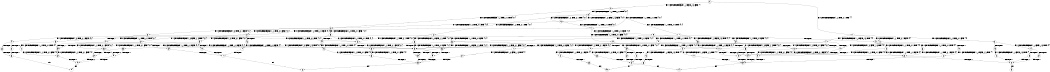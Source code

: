 digraph BCG {
size = "7, 10.5";
center = TRUE;
node [shape = circle];
0 [peripheries = 2];
0 -> 1 [label = "EX !0 !ATOMIC_EXCH_BRANCH (1, +1, TRUE, +0, 1, TRUE) !{}"];
0 -> 2 [label = "EX !1 !ATOMIC_EXCH_BRANCH (1, +0, FALSE, +1, 3, FALSE) !{}"];
1 -> 3 [label = "EX !0 !ATOMIC_EXCH_BRANCH (1, +1, TRUE, +0, 1, FALSE) !{0}"];
1 -> 4 [label = "EX !1 !ATOMIC_EXCH_BRANCH (1, +0, FALSE, +1, 3, TRUE) !{0}"];
1 -> 5 [label = "EX !0 !ATOMIC_EXCH_BRANCH (1, +1, TRUE, +0, 1, FALSE) !{0}"];
2 -> 6 [label = "EX !1 !ATOMIC_EXCH_BRANCH (1, +0, TRUE, +0, 1, TRUE) !{0, 1}"];
2 -> 7 [label = "EX !0 !ATOMIC_EXCH_BRANCH (1, +1, TRUE, +0, 1, TRUE) !{0, 1}"];
2 -> 8 [label = "EX !0 !ATOMIC_EXCH_BRANCH (1, +1, TRUE, +0, 1, TRUE) !{0, 1}"];
3 -> 9 [label = "EX !1 !ATOMIC_EXCH_BRANCH (1, +0, FALSE, +1, 3, TRUE) !{0}"];
3 -> 10 [label = "TERMINATE !0"];
4 -> 11 [label = "EX !0 !ATOMIC_EXCH_BRANCH (1, +1, TRUE, +0, 1, FALSE) !{0, 1}"];
4 -> 12 [label = "TERMINATE !1"];
4 -> 13 [label = "EX !0 !ATOMIC_EXCH_BRANCH (1, +1, TRUE, +0, 1, FALSE) !{0, 1}"];
5 -> 14 [label = "EX !1 !ATOMIC_EXCH_BRANCH (1, +0, FALSE, +1, 3, TRUE) !{0}"];
5 -> 15 [label = "TERMINATE !0"];
6 -> 16 [label = "EX !1 !ATOMIC_EXCH_BRANCH (1, +0, FALSE, +1, 3, FALSE) !{0, 1}"];
6 -> 17 [label = "EX !0 !ATOMIC_EXCH_BRANCH (1, +1, TRUE, +0, 1, TRUE) !{0, 1}"];
6 -> 18 [label = "EX !0 !ATOMIC_EXCH_BRANCH (1, +1, TRUE, +0, 1, TRUE) !{0, 1}"];
7 -> 19 [label = "EX !0 !ATOMIC_EXCH_BRANCH (1, +1, TRUE, +0, 1, FALSE) !{0, 1}"];
7 -> 20 [label = "EX !1 !ATOMIC_EXCH_BRANCH (1, +0, TRUE, +0, 1, FALSE) !{0, 1}"];
7 -> 21 [label = "EX !0 !ATOMIC_EXCH_BRANCH (1, +1, TRUE, +0, 1, FALSE) !{0, 1}"];
8 -> 22 [label = "EX !1 !ATOMIC_EXCH_BRANCH (1, +0, TRUE, +0, 1, FALSE) !{0, 1}"];
8 -> 21 [label = "EX !0 !ATOMIC_EXCH_BRANCH (1, +1, TRUE, +0, 1, FALSE) !{0, 1}"];
8 -> 23 [label = "EX !1 !ATOMIC_EXCH_BRANCH (1, +0, TRUE, +0, 1, FALSE) !{0, 1}"];
9 -> 24 [label = "TERMINATE !0"];
9 -> 25 [label = "TERMINATE !1"];
10 -> 26 [label = "EX !1 !ATOMIC_EXCH_BRANCH (1, +0, FALSE, +1, 3, TRUE) !{}"];
11 -> 24 [label = "TERMINATE !0"];
11 -> 25 [label = "TERMINATE !1"];
12 -> 27 [label = "EX !0 !ATOMIC_EXCH_BRANCH (1, +1, TRUE, +0, 1, FALSE) !{0}"];
12 -> 28 [label = "EX !0 !ATOMIC_EXCH_BRANCH (1, +1, TRUE, +0, 1, FALSE) !{0}"];
13 -> 29 [label = "TERMINATE !0"];
13 -> 30 [label = "TERMINATE !1"];
14 -> 31 [label = "TERMINATE !0"];
14 -> 32 [label = "TERMINATE !1"];
15 -> 33 [label = "EX !1 !ATOMIC_EXCH_BRANCH (1, +0, FALSE, +1, 3, TRUE) !{}"];
16 -> 6 [label = "EX !1 !ATOMIC_EXCH_BRANCH (1, +0, TRUE, +0, 1, TRUE) !{0, 1}"];
16 -> 7 [label = "EX !0 !ATOMIC_EXCH_BRANCH (1, +1, TRUE, +0, 1, TRUE) !{0, 1}"];
16 -> 8 [label = "EX !0 !ATOMIC_EXCH_BRANCH (1, +1, TRUE, +0, 1, TRUE) !{0, 1}"];
17 -> 34 [label = "EX !0 !ATOMIC_EXCH_BRANCH (1, +1, TRUE, +0, 1, FALSE) !{0, 1}"];
17 -> 35 [label = "EX !1 !ATOMIC_EXCH_BRANCH (1, +0, FALSE, +1, 3, TRUE) !{0, 1}"];
17 -> 36 [label = "EX !0 !ATOMIC_EXCH_BRANCH (1, +1, TRUE, +0, 1, FALSE) !{0, 1}"];
18 -> 37 [label = "EX !1 !ATOMIC_EXCH_BRANCH (1, +0, FALSE, +1, 3, TRUE) !{0, 1}"];
18 -> 36 [label = "EX !0 !ATOMIC_EXCH_BRANCH (1, +1, TRUE, +0, 1, FALSE) !{0, 1}"];
18 -> 38 [label = "EX !1 !ATOMIC_EXCH_BRANCH (1, +0, FALSE, +1, 3, TRUE) !{0, 1}"];
19 -> 39 [label = "EX !1 !ATOMIC_EXCH_BRANCH (1, +0, TRUE, +0, 1, FALSE) !{0, 1}"];
19 -> 40 [label = "TERMINATE !0"];
20 -> 41 [label = "EX !0 !ATOMIC_EXCH_BRANCH (1, +1, TRUE, +0, 1, TRUE) !{0, 1}"];
20 -> 42 [label = "TERMINATE !1"];
20 -> 43 [label = "EX !0 !ATOMIC_EXCH_BRANCH (1, +1, TRUE, +0, 1, TRUE) !{0, 1}"];
21 -> 44 [label = "EX !1 !ATOMIC_EXCH_BRANCH (1, +0, TRUE, +0, 1, FALSE) !{0, 1}"];
21 -> 45 [label = "EX !1 !ATOMIC_EXCH_BRANCH (1, +0, TRUE, +0, 1, FALSE) !{0, 1}"];
21 -> 46 [label = "TERMINATE !0"];
22 -> 47 [label = "EX !0 !ATOMIC_EXCH_BRANCH (1, +1, TRUE, +0, 1, TRUE) !{0, 1}"];
22 -> 48 [label = "TERMINATE !1"];
22 -> 43 [label = "EX !0 !ATOMIC_EXCH_BRANCH (1, +1, TRUE, +0, 1, TRUE) !{0, 1}"];
23 -> 43 [label = "EX !0 !ATOMIC_EXCH_BRANCH (1, +1, TRUE, +0, 1, TRUE) !{0, 1}"];
23 -> 49 [label = "TERMINATE !1"];
24 -> 50 [label = "TERMINATE !1"];
25 -> 50 [label = "TERMINATE !0"];
26 -> 50 [label = "TERMINATE !1"];
27 -> 50 [label = "TERMINATE !0"];
28 -> 51 [label = "TERMINATE !0"];
29 -> 52 [label = "TERMINATE !1"];
30 -> 52 [label = "TERMINATE !0"];
31 -> 51 [label = "TERMINATE !1"];
32 -> 51 [label = "TERMINATE !0"];
33 -> 51 [label = "TERMINATE !1"];
34 -> 53 [label = "EX !1 !ATOMIC_EXCH_BRANCH (1, +0, FALSE, +1, 3, TRUE) !{0, 1}"];
34 -> 54 [label = "TERMINATE !0"];
35 -> 11 [label = "EX !0 !ATOMIC_EXCH_BRANCH (1, +1, TRUE, +0, 1, FALSE) !{0, 1}"];
35 -> 12 [label = "TERMINATE !1"];
35 -> 13 [label = "EX !0 !ATOMIC_EXCH_BRANCH (1, +1, TRUE, +0, 1, FALSE) !{0, 1}"];
36 -> 55 [label = "EX !1 !ATOMIC_EXCH_BRANCH (1, +0, FALSE, +1, 3, TRUE) !{0, 1}"];
36 -> 56 [label = "EX !1 !ATOMIC_EXCH_BRANCH (1, +0, FALSE, +1, 3, TRUE) !{0, 1}"];
36 -> 57 [label = "TERMINATE !0"];
37 -> 58 [label = "EX !0 !ATOMIC_EXCH_BRANCH (1, +1, TRUE, +0, 1, FALSE) !{0, 1}"];
37 -> 59 [label = "TERMINATE !1"];
37 -> 13 [label = "EX !0 !ATOMIC_EXCH_BRANCH (1, +1, TRUE, +0, 1, FALSE) !{0, 1}"];
38 -> 13 [label = "EX !0 !ATOMIC_EXCH_BRANCH (1, +1, TRUE, +0, 1, FALSE) !{0, 1}"];
38 -> 60 [label = "TERMINATE !1"];
39 -> 61 [label = "TERMINATE !0"];
39 -> 62 [label = "TERMINATE !1"];
40 -> 63 [label = "EX !1 !ATOMIC_EXCH_BRANCH (1, +0, TRUE, +0, 1, FALSE) !{1}"];
40 -> 64 [label = "EX !1 !ATOMIC_EXCH_BRANCH (1, +0, TRUE, +0, 1, FALSE) !{1}"];
41 -> 11 [label = "EX !0 !ATOMIC_EXCH_BRANCH (1, +1, TRUE, +0, 1, FALSE) !{0, 1}"];
41 -> 12 [label = "TERMINATE !1"];
41 -> 13 [label = "EX !0 !ATOMIC_EXCH_BRANCH (1, +1, TRUE, +0, 1, FALSE) !{0, 1}"];
42 -> 65 [label = "EX !0 !ATOMIC_EXCH_BRANCH (1, +1, TRUE, +0, 1, TRUE) !{0}"];
42 -> 66 [label = "EX !0 !ATOMIC_EXCH_BRANCH (1, +1, TRUE, +0, 1, TRUE) !{0}"];
43 -> 13 [label = "EX !0 !ATOMIC_EXCH_BRANCH (1, +1, TRUE, +0, 1, FALSE) !{0, 1}"];
43 -> 60 [label = "TERMINATE !1"];
44 -> 67 [label = "TERMINATE !0"];
44 -> 68 [label = "TERMINATE !1"];
45 -> 69 [label = "TERMINATE !0"];
45 -> 70 [label = "TERMINATE !1"];
46 -> 71 [label = "EX !1 !ATOMIC_EXCH_BRANCH (1, +0, TRUE, +0, 1, FALSE) !{1}"];
47 -> 58 [label = "EX !0 !ATOMIC_EXCH_BRANCH (1, +1, TRUE, +0, 1, FALSE) !{0, 1}"];
47 -> 59 [label = "TERMINATE !1"];
47 -> 13 [label = "EX !0 !ATOMIC_EXCH_BRANCH (1, +1, TRUE, +0, 1, FALSE) !{0, 1}"];
48 -> 72 [label = "EX !0 !ATOMIC_EXCH_BRANCH (1, +1, TRUE, +0, 1, TRUE) !{0}"];
49 -> 73 [label = "EX !0 !ATOMIC_EXCH_BRANCH (1, +1, TRUE, +0, 1, TRUE) !{0}"];
50 -> 74 [label = "exit"];
51 -> 75 [label = "exit"];
52 -> 76 [label = "exit"];
53 -> 24 [label = "TERMINATE !0"];
53 -> 25 [label = "TERMINATE !1"];
54 -> 77 [label = "EX !1 !ATOMIC_EXCH_BRANCH (1, +0, FALSE, +1, 3, TRUE) !{1}"];
54 -> 78 [label = "EX !1 !ATOMIC_EXCH_BRANCH (1, +0, FALSE, +1, 3, TRUE) !{1}"];
55 -> 79 [label = "TERMINATE !0"];
55 -> 80 [label = "TERMINATE !1"];
56 -> 29 [label = "TERMINATE !0"];
56 -> 30 [label = "TERMINATE !1"];
57 -> 81 [label = "EX !1 !ATOMIC_EXCH_BRANCH (1, +0, FALSE, +1, 3, TRUE) !{1}"];
58 -> 79 [label = "TERMINATE !0"];
58 -> 80 [label = "TERMINATE !1"];
59 -> 82 [label = "EX !0 !ATOMIC_EXCH_BRANCH (1, +1, TRUE, +0, 1, FALSE) !{0}"];
60 -> 83 [label = "EX !0 !ATOMIC_EXCH_BRANCH (1, +1, TRUE, +0, 1, FALSE) !{0}"];
61 -> 84 [label = "TERMINATE !1"];
62 -> 84 [label = "TERMINATE !0"];
63 -> 84 [label = "TERMINATE !1"];
64 -> 85 [label = "TERMINATE !1"];
65 -> 27 [label = "EX !0 !ATOMIC_EXCH_BRANCH (1, +1, TRUE, +0, 1, FALSE) !{0}"];
65 -> 28 [label = "EX !0 !ATOMIC_EXCH_BRANCH (1, +1, TRUE, +0, 1, FALSE) !{0}"];
66 -> 28 [label = "EX !0 !ATOMIC_EXCH_BRANCH (1, +1, TRUE, +0, 1, FALSE) !{0}"];
67 -> 86 [label = "TERMINATE !1"];
68 -> 86 [label = "TERMINATE !0"];
69 -> 87 [label = "TERMINATE !1"];
70 -> 87 [label = "TERMINATE !0"];
71 -> 87 [label = "TERMINATE !1"];
72 -> 82 [label = "EX !0 !ATOMIC_EXCH_BRANCH (1, +1, TRUE, +0, 1, FALSE) !{0}"];
73 -> 83 [label = "EX !0 !ATOMIC_EXCH_BRANCH (1, +1, TRUE, +0, 1, FALSE) !{0}"];
77 -> 50 [label = "TERMINATE !1"];
78 -> 88 [label = "TERMINATE !1"];
79 -> 89 [label = "TERMINATE !1"];
80 -> 89 [label = "TERMINATE !0"];
81 -> 52 [label = "TERMINATE !1"];
82 -> 89 [label = "TERMINATE !0"];
83 -> 52 [label = "TERMINATE !0"];
84 -> 74 [label = "exit"];
85 -> 90 [label = "exit"];
86 -> 91 [label = "exit"];
87 -> 76 [label = "exit"];
88 -> 90 [label = "exit"];
89 -> 91 [label = "exit"];
}
